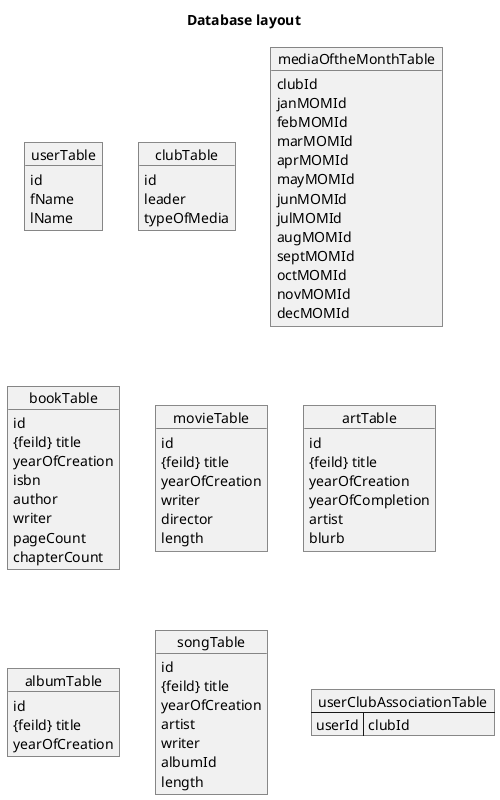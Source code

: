 @startuml
title "Database layout"

    object userTable {
        id
        fName
        lName
    }

    object clubTable {
        id
        leader
        typeOfMedia
    }

    object mediaOftheMonthTable {
        clubId
        janMOMId
        febMOMId
        marMOMId
        aprMOMId
        mayMOMId
        junMOMId
        julMOMId
        augMOMId
        septMOMId
        octMOMId
        novMOMId
        decMOMId
    }

    object bookTable {
        id
        {feild} title
        yearOfCreation
        isbn
        author
        writer
        pageCount
        chapterCount
    }

    object movieTable {
        id
        {feild} title
        yearOfCreation
        writer
        director
        length
    }

    object artTable {
        id
        {feild} title
        yearOfCreation
        yearOfCompletion
        artist
        blurb
    }

    object albumTable {
        id
        {feild} title
        yearOfCreation
    }
    
    object songTable {
        id
        {feild} title
        yearOfCreation
        artist
        writer
        albumId
        length
    }

    map userClubAssociationTable {
        userId => clubId
    }

@enduml